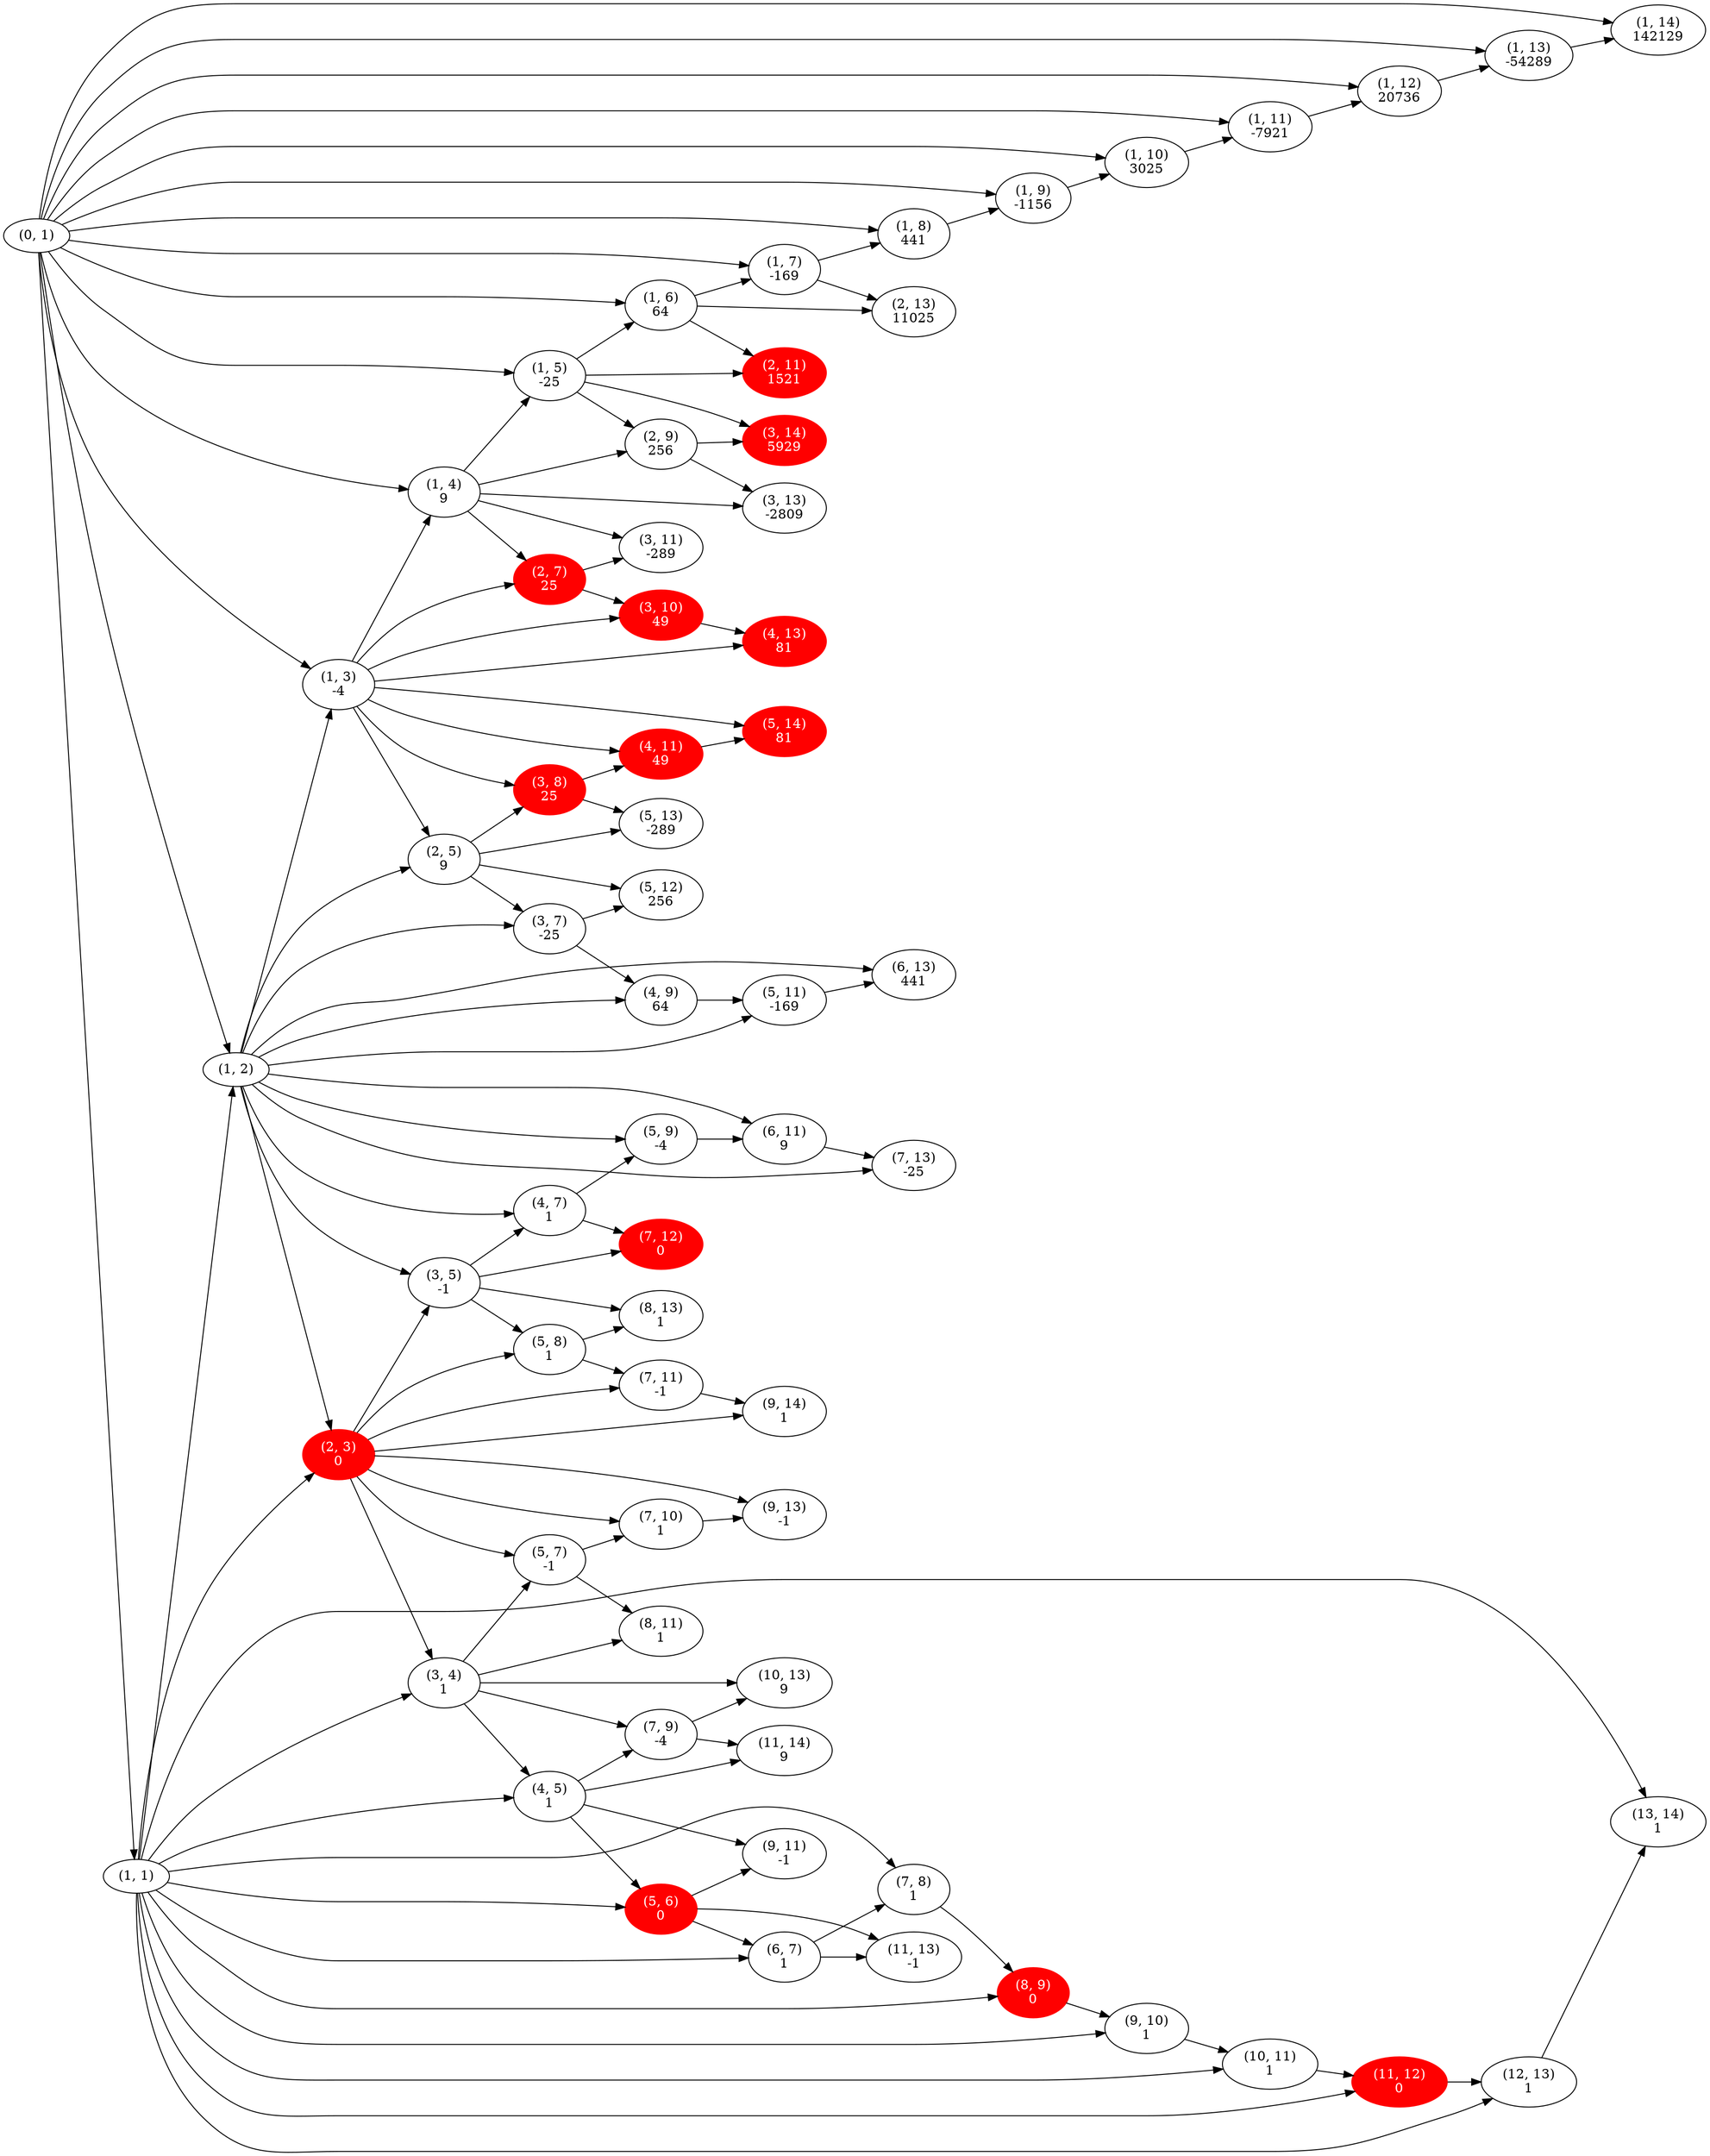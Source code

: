 digraph G {
rankdir=LR;
"(0, 1)" -> "(1, 1)"
"(1, 1)" -> "(1, 2)"
"(0, 1)" -> "(1, 2)"
"(0, 1)" -> "(1, 3)"
"(1, 2)" -> "(1, 3)"
"(1, 3)" [label="(1, 3)
-4" ]
"(0, 1)" -> "(1, 4)"
"(1, 3)" -> "(1, 4)"
"(1, 4)" [label="(1, 4)
9" ]
"(0, 1)" -> "(1, 5)"
"(1, 4)" -> "(1, 5)"
"(1, 5)" [label="(1, 5)
-25" ]
"(0, 1)" -> "(1, 6)"
"(1, 5)" -> "(1, 6)"
"(1, 6)" [label="(1, 6)
64" ]
"(0, 1)" -> "(1, 7)"
"(1, 6)" -> "(1, 7)"
"(1, 7)" [label="(1, 7)
-169" ]
"(0, 1)" -> "(1, 8)"
"(1, 7)" -> "(1, 8)"
"(1, 8)" [label="(1, 8)
441" ]
"(0, 1)" -> "(1, 9)"
"(1, 8)" -> "(1, 9)"
"(1, 9)" [label="(1, 9)
-1156" ]
"(0, 1)" -> "(1, 10)"
"(1, 9)" -> "(1, 10)"
"(1, 10)" [label="(1, 10)
3025" ]
"(0, 1)" -> "(1, 11)"
"(1, 10)" -> "(1, 11)"
"(1, 11)" [label="(1, 11)
-7921" ]
"(0, 1)" -> "(1, 12)"
"(1, 11)" -> "(1, 12)"
"(1, 12)" [label="(1, 12)
20736" ]
"(0, 1)" -> "(1, 13)"
"(1, 12)" -> "(1, 13)"
"(1, 13)" [label="(1, 13)
-54289" ]
"(0, 1)" -> "(1, 14)"
"(1, 13)" -> "(1, 14)"
"(1, 14)" [label="(1, 14)
142129" ]
"(1, 2)" -> "(2, 3)"
"(1, 1)" -> "(2, 3)"
"(2, 3)" [label="(2, 3)
0" , color=red, bgcolor=red, style=filled, fontcolor=white]
"(1, 3)" -> "(2, 5)"
"(1, 2)" -> "(2, 5)"
"(2, 5)" [label="(2, 5)
9" ]
"(1, 4)" -> "(2, 7)"
"(1, 3)" -> "(2, 7)"
"(2, 7)" [label="(2, 7)
25" , color=red, bgcolor=red, style=filled, fontcolor=white]
"(1, 5)" -> "(2, 9)"
"(1, 4)" -> "(2, 9)"
"(2, 9)" [label="(2, 9)
256" ]
"(1, 6)" -> "(2, 11)"
"(1, 5)" -> "(2, 11)"
"(2, 11)" [label="(2, 11)
1521" , color=red, bgcolor=red, style=filled, fontcolor=white]
"(1, 7)" -> "(2, 13)"
"(1, 6)" -> "(2, 13)"
"(2, 13)" [label="(2, 13)
11025" ]
"(2, 3)" -> "(3, 4)"
"(1, 1)" -> "(3, 4)"
"(3, 4)" [label="(3, 4)
1" ]
"(1, 2)" -> "(3, 5)"
"(2, 3)" -> "(3, 5)"
"(3, 5)" [label="(3, 5)
-1" ]
"(2, 5)" -> "(3, 7)"
"(1, 2)" -> "(3, 7)"
"(3, 7)" [label="(3, 7)
-25" ]
"(1, 3)" -> "(3, 8)"
"(2, 5)" -> "(3, 8)"
"(3, 8)" [label="(3, 8)
25" , color=red, bgcolor=red, style=filled, fontcolor=white]
"(2, 7)" -> "(3, 10)"
"(1, 3)" -> "(3, 10)"
"(3, 10)" [label="(3, 10)
49" , color=red, bgcolor=red, style=filled, fontcolor=white]
"(1, 4)" -> "(3, 11)"
"(2, 7)" -> "(3, 11)"
"(3, 11)" [label="(3, 11)
-289" ]
"(2, 9)" -> "(3, 13)"
"(1, 4)" -> "(3, 13)"
"(3, 13)" [label="(3, 13)
-2809" ]
"(1, 5)" -> "(3, 14)"
"(2, 9)" -> "(3, 14)"
"(3, 14)" [label="(3, 14)
5929" , color=red, bgcolor=red, style=filled, fontcolor=white]
"(3, 4)" -> "(4, 5)"
"(1, 1)" -> "(4, 5)"
"(4, 5)" [label="(4, 5)
1" ]
"(1, 2)" -> "(4, 7)"
"(3, 5)" -> "(4, 7)"
"(4, 7)" [label="(4, 7)
1" ]
"(3, 7)" -> "(4, 9)"
"(1, 2)" -> "(4, 9)"
"(4, 9)" [label="(4, 9)
64" ]
"(1, 3)" -> "(4, 11)"
"(3, 8)" -> "(4, 11)"
"(4, 11)" [label="(4, 11)
49" , color=red, bgcolor=red, style=filled, fontcolor=white]
"(3, 10)" -> "(4, 13)"
"(1, 3)" -> "(4, 13)"
"(4, 13)" [label="(4, 13)
81" , color=red, bgcolor=red, style=filled, fontcolor=white]
"(4, 5)" -> "(5, 6)"
"(1, 1)" -> "(5, 6)"
"(5, 6)" [label="(5, 6)
0" , color=red, bgcolor=red, style=filled, fontcolor=white]
"(2, 3)" -> "(5, 7)"
"(3, 4)" -> "(5, 7)"
"(5, 7)" [label="(5, 7)
-1" ]
"(3, 5)" -> "(5, 8)"
"(2, 3)" -> "(5, 8)"
"(5, 8)" [label="(5, 8)
1" ]
"(1, 2)" -> "(5, 9)"
"(4, 7)" -> "(5, 9)"
"(5, 9)" [label="(5, 9)
-4" ]
"(4, 9)" -> "(5, 11)"
"(1, 2)" -> "(5, 11)"
"(5, 11)" [label="(5, 11)
-169" ]
"(2, 5)" -> "(5, 12)"
"(3, 7)" -> "(5, 12)"
"(5, 12)" [label="(5, 12)
256" ]
"(3, 8)" -> "(5, 13)"
"(2, 5)" -> "(5, 13)"
"(5, 13)" [label="(5, 13)
-289" ]
"(1, 3)" -> "(5, 14)"
"(4, 11)" -> "(5, 14)"
"(5, 14)" [label="(5, 14)
81" , color=red, bgcolor=red, style=filled, fontcolor=white]
"(5, 6)" -> "(6, 7)"
"(1, 1)" -> "(6, 7)"
"(6, 7)" [label="(6, 7)
1" ]
"(1, 2)" -> "(6, 11)"
"(5, 9)" -> "(6, 11)"
"(6, 11)" [label="(6, 11)
9" ]
"(5, 11)" -> "(6, 13)"
"(1, 2)" -> "(6, 13)"
"(6, 13)" [label="(6, 13)
441" ]
"(6, 7)" -> "(7, 8)"
"(1, 1)" -> "(7, 8)"
"(7, 8)" [label="(7, 8)
1" ]
"(3, 4)" -> "(7, 9)"
"(4, 5)" -> "(7, 9)"
"(7, 9)" [label="(7, 9)
-4" ]
"(2, 3)" -> "(7, 10)"
"(5, 7)" -> "(7, 10)"
"(7, 10)" [label="(7, 10)
1" ]
"(5, 8)" -> "(7, 11)"
"(2, 3)" -> "(7, 11)"
"(7, 11)" [label="(7, 11)
-1" ]
"(4, 7)" -> "(7, 12)"
"(3, 5)" -> "(7, 12)"
"(7, 12)" [label="(7, 12)
0" , color=red, bgcolor=red, style=filled, fontcolor=white]
"(1, 2)" -> "(7, 13)"
"(6, 11)" -> "(7, 13)"
"(7, 13)" [label="(7, 13)
-25" ]
"(7, 8)" -> "(8, 9)"
"(1, 1)" -> "(8, 9)"
"(8, 9)" [label="(8, 9)
0" , color=red, bgcolor=red, style=filled, fontcolor=white]
"(5, 7)" -> "(8, 11)"
"(3, 4)" -> "(8, 11)"
"(8, 11)" [label="(8, 11)
1" ]
"(3, 5)" -> "(8, 13)"
"(5, 8)" -> "(8, 13)"
"(8, 13)" [label="(8, 13)
1" ]
"(8, 9)" -> "(9, 10)"
"(1, 1)" -> "(9, 10)"
"(9, 10)" [label="(9, 10)
1" ]
"(4, 5)" -> "(9, 11)"
"(5, 6)" -> "(9, 11)"
"(9, 11)" [label="(9, 11)
-1" ]
"(2, 3)" -> "(9, 13)"
"(7, 10)" -> "(9, 13)"
"(9, 13)" [label="(9, 13)
-1" ]
"(7, 11)" -> "(9, 14)"
"(2, 3)" -> "(9, 14)"
"(9, 14)" [label="(9, 14)
1" ]
"(9, 10)" -> "(10, 11)"
"(1, 1)" -> "(10, 11)"
"(10, 11)" [label="(10, 11)
1" ]
"(3, 4)" -> "(10, 13)"
"(7, 9)" -> "(10, 13)"
"(10, 13)" [label="(10, 13)
9" ]
"(10, 11)" -> "(11, 12)"
"(1, 1)" -> "(11, 12)"
"(11, 12)" [label="(11, 12)
0" , color=red, bgcolor=red, style=filled, fontcolor=white]
"(5, 6)" -> "(11, 13)"
"(6, 7)" -> "(11, 13)"
"(11, 13)" [label="(11, 13)
-1" ]
"(7, 9)" -> "(11, 14)"
"(4, 5)" -> "(11, 14)"
"(11, 14)" [label="(11, 14)
9" ]
"(11, 12)" -> "(12, 13)"
"(1, 1)" -> "(12, 13)"
"(12, 13)" [label="(12, 13)
1" ]
"(12, 13)" -> "(13, 14)"
"(1, 1)" -> "(13, 14)"
"(13, 14)" [label="(13, 14)
1" ]
}
